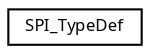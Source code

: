digraph "Graphical Class Hierarchy"
{
  edge [fontname="Sans",fontsize="8",labelfontname="Sans",labelfontsize="8"];
  node [fontname="Sans",fontsize="8",shape=record];
  rankdir="LR";
  Node1 [label="SPI_TypeDef",height=0.2,width=0.4,color="black", fillcolor="white", style="filled",URL="$struct_s_p_i___type_def.html",tooltip="Serial Peripheral Interface. "];
}
